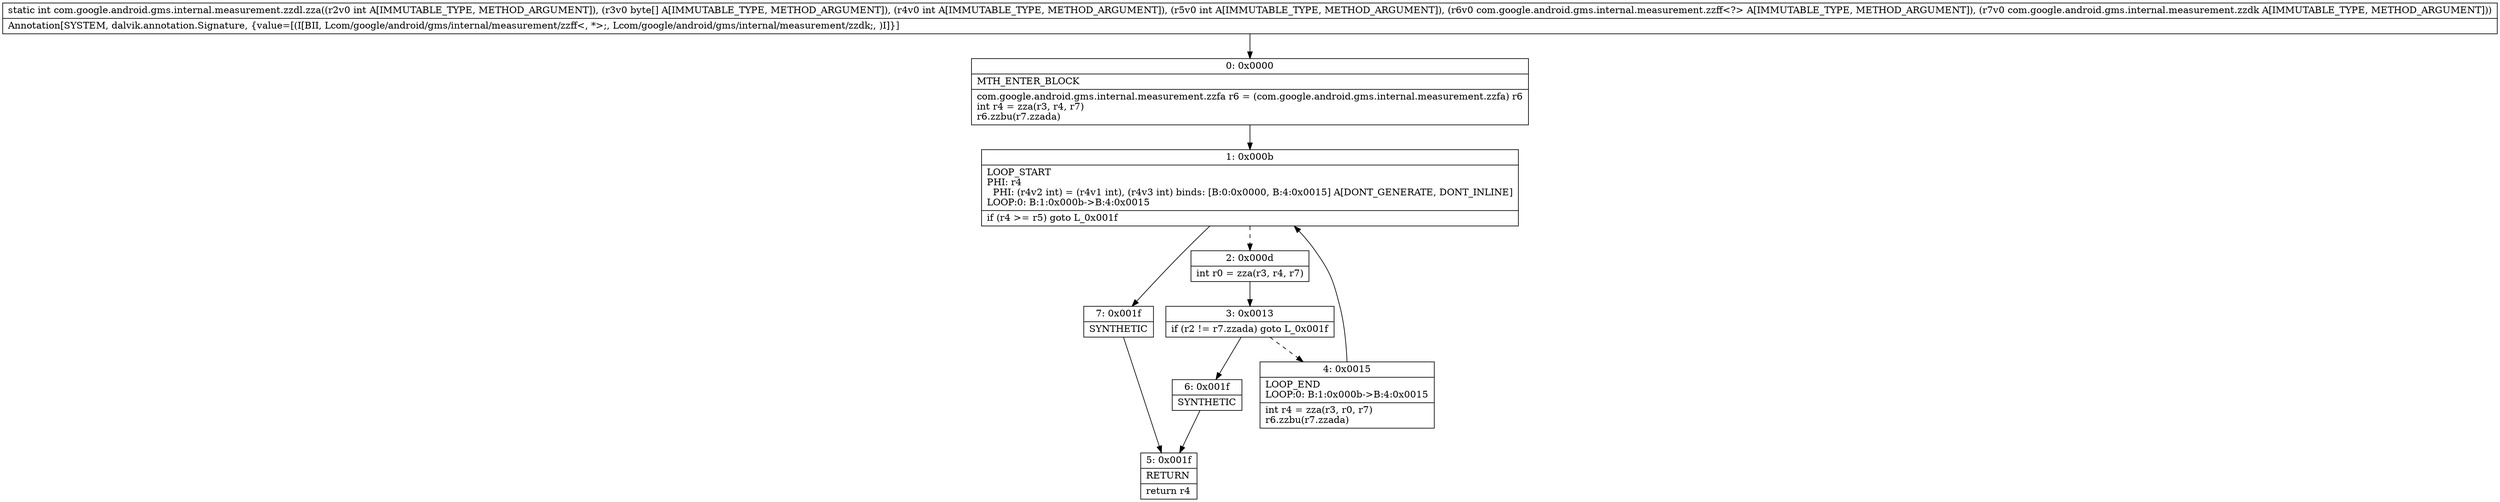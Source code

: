 digraph "CFG forcom.google.android.gms.internal.measurement.zzdl.zza(I[BIILcom\/google\/android\/gms\/internal\/measurement\/zzff;Lcom\/google\/android\/gms\/internal\/measurement\/zzdk;)I" {
Node_0 [shape=record,label="{0\:\ 0x0000|MTH_ENTER_BLOCK\l|com.google.android.gms.internal.measurement.zzfa r6 = (com.google.android.gms.internal.measurement.zzfa) r6\lint r4 = zza(r3, r4, r7)\lr6.zzbu(r7.zzada)\l}"];
Node_1 [shape=record,label="{1\:\ 0x000b|LOOP_START\lPHI: r4 \l  PHI: (r4v2 int) = (r4v1 int), (r4v3 int) binds: [B:0:0x0000, B:4:0x0015] A[DONT_GENERATE, DONT_INLINE]\lLOOP:0: B:1:0x000b\-\>B:4:0x0015\l|if (r4 \>= r5) goto L_0x001f\l}"];
Node_2 [shape=record,label="{2\:\ 0x000d|int r0 = zza(r3, r4, r7)\l}"];
Node_3 [shape=record,label="{3\:\ 0x0013|if (r2 != r7.zzada) goto L_0x001f\l}"];
Node_4 [shape=record,label="{4\:\ 0x0015|LOOP_END\lLOOP:0: B:1:0x000b\-\>B:4:0x0015\l|int r4 = zza(r3, r0, r7)\lr6.zzbu(r7.zzada)\l}"];
Node_5 [shape=record,label="{5\:\ 0x001f|RETURN\l|return r4\l}"];
Node_6 [shape=record,label="{6\:\ 0x001f|SYNTHETIC\l}"];
Node_7 [shape=record,label="{7\:\ 0x001f|SYNTHETIC\l}"];
MethodNode[shape=record,label="{static int com.google.android.gms.internal.measurement.zzdl.zza((r2v0 int A[IMMUTABLE_TYPE, METHOD_ARGUMENT]), (r3v0 byte[] A[IMMUTABLE_TYPE, METHOD_ARGUMENT]), (r4v0 int A[IMMUTABLE_TYPE, METHOD_ARGUMENT]), (r5v0 int A[IMMUTABLE_TYPE, METHOD_ARGUMENT]), (r6v0 com.google.android.gms.internal.measurement.zzff\<?\> A[IMMUTABLE_TYPE, METHOD_ARGUMENT]), (r7v0 com.google.android.gms.internal.measurement.zzdk A[IMMUTABLE_TYPE, METHOD_ARGUMENT]))  | Annotation[SYSTEM, dalvik.annotation.Signature, \{value=[(I[BII, Lcom\/google\/android\/gms\/internal\/measurement\/zzff\<, *\>;, Lcom\/google\/android\/gms\/internal\/measurement\/zzdk;, )I]\}]\l}"];
MethodNode -> Node_0;
Node_0 -> Node_1;
Node_1 -> Node_2[style=dashed];
Node_1 -> Node_7;
Node_2 -> Node_3;
Node_3 -> Node_4[style=dashed];
Node_3 -> Node_6;
Node_4 -> Node_1;
Node_6 -> Node_5;
Node_7 -> Node_5;
}

